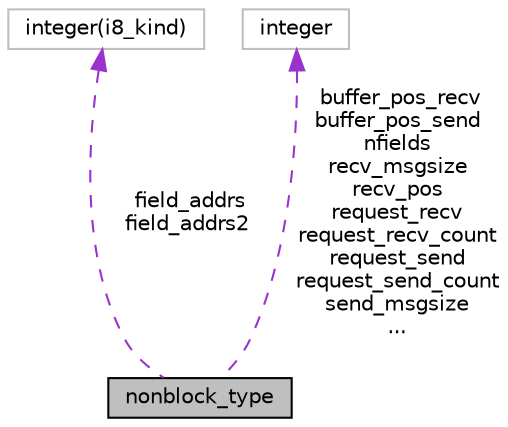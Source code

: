 digraph "nonblock_type"
{
 // INTERACTIVE_SVG=YES
 // LATEX_PDF_SIZE
  edge [fontname="Helvetica",fontsize="10",labelfontname="Helvetica",labelfontsize="10"];
  node [fontname="Helvetica",fontsize="10",shape=record];
  Node1 [label="nonblock_type",height=0.2,width=0.4,color="black", fillcolor="grey75", style="filled", fontcolor="black",tooltip="Used for nonblocking data transfer."];
  Node2 -> Node1 [dir="back",color="darkorchid3",fontsize="10",style="dashed",label=" field_addrs\nfield_addrs2" ,fontname="Helvetica"];
  Node2 [label="integer(i8_kind)",height=0.2,width=0.4,color="grey75", fillcolor="white", style="filled",tooltip=" "];
  Node3 -> Node1 [dir="back",color="darkorchid3",fontsize="10",style="dashed",label=" buffer_pos_recv\nbuffer_pos_send\nnfields\nrecv_msgsize\nrecv_pos\nrequest_recv\nrequest_recv_count\nrequest_send\nrequest_send_count\nsend_msgsize\n..." ,fontname="Helvetica"];
  Node3 [label="integer",height=0.2,width=0.4,color="grey75", fillcolor="white", style="filled",tooltip=" "];
}
